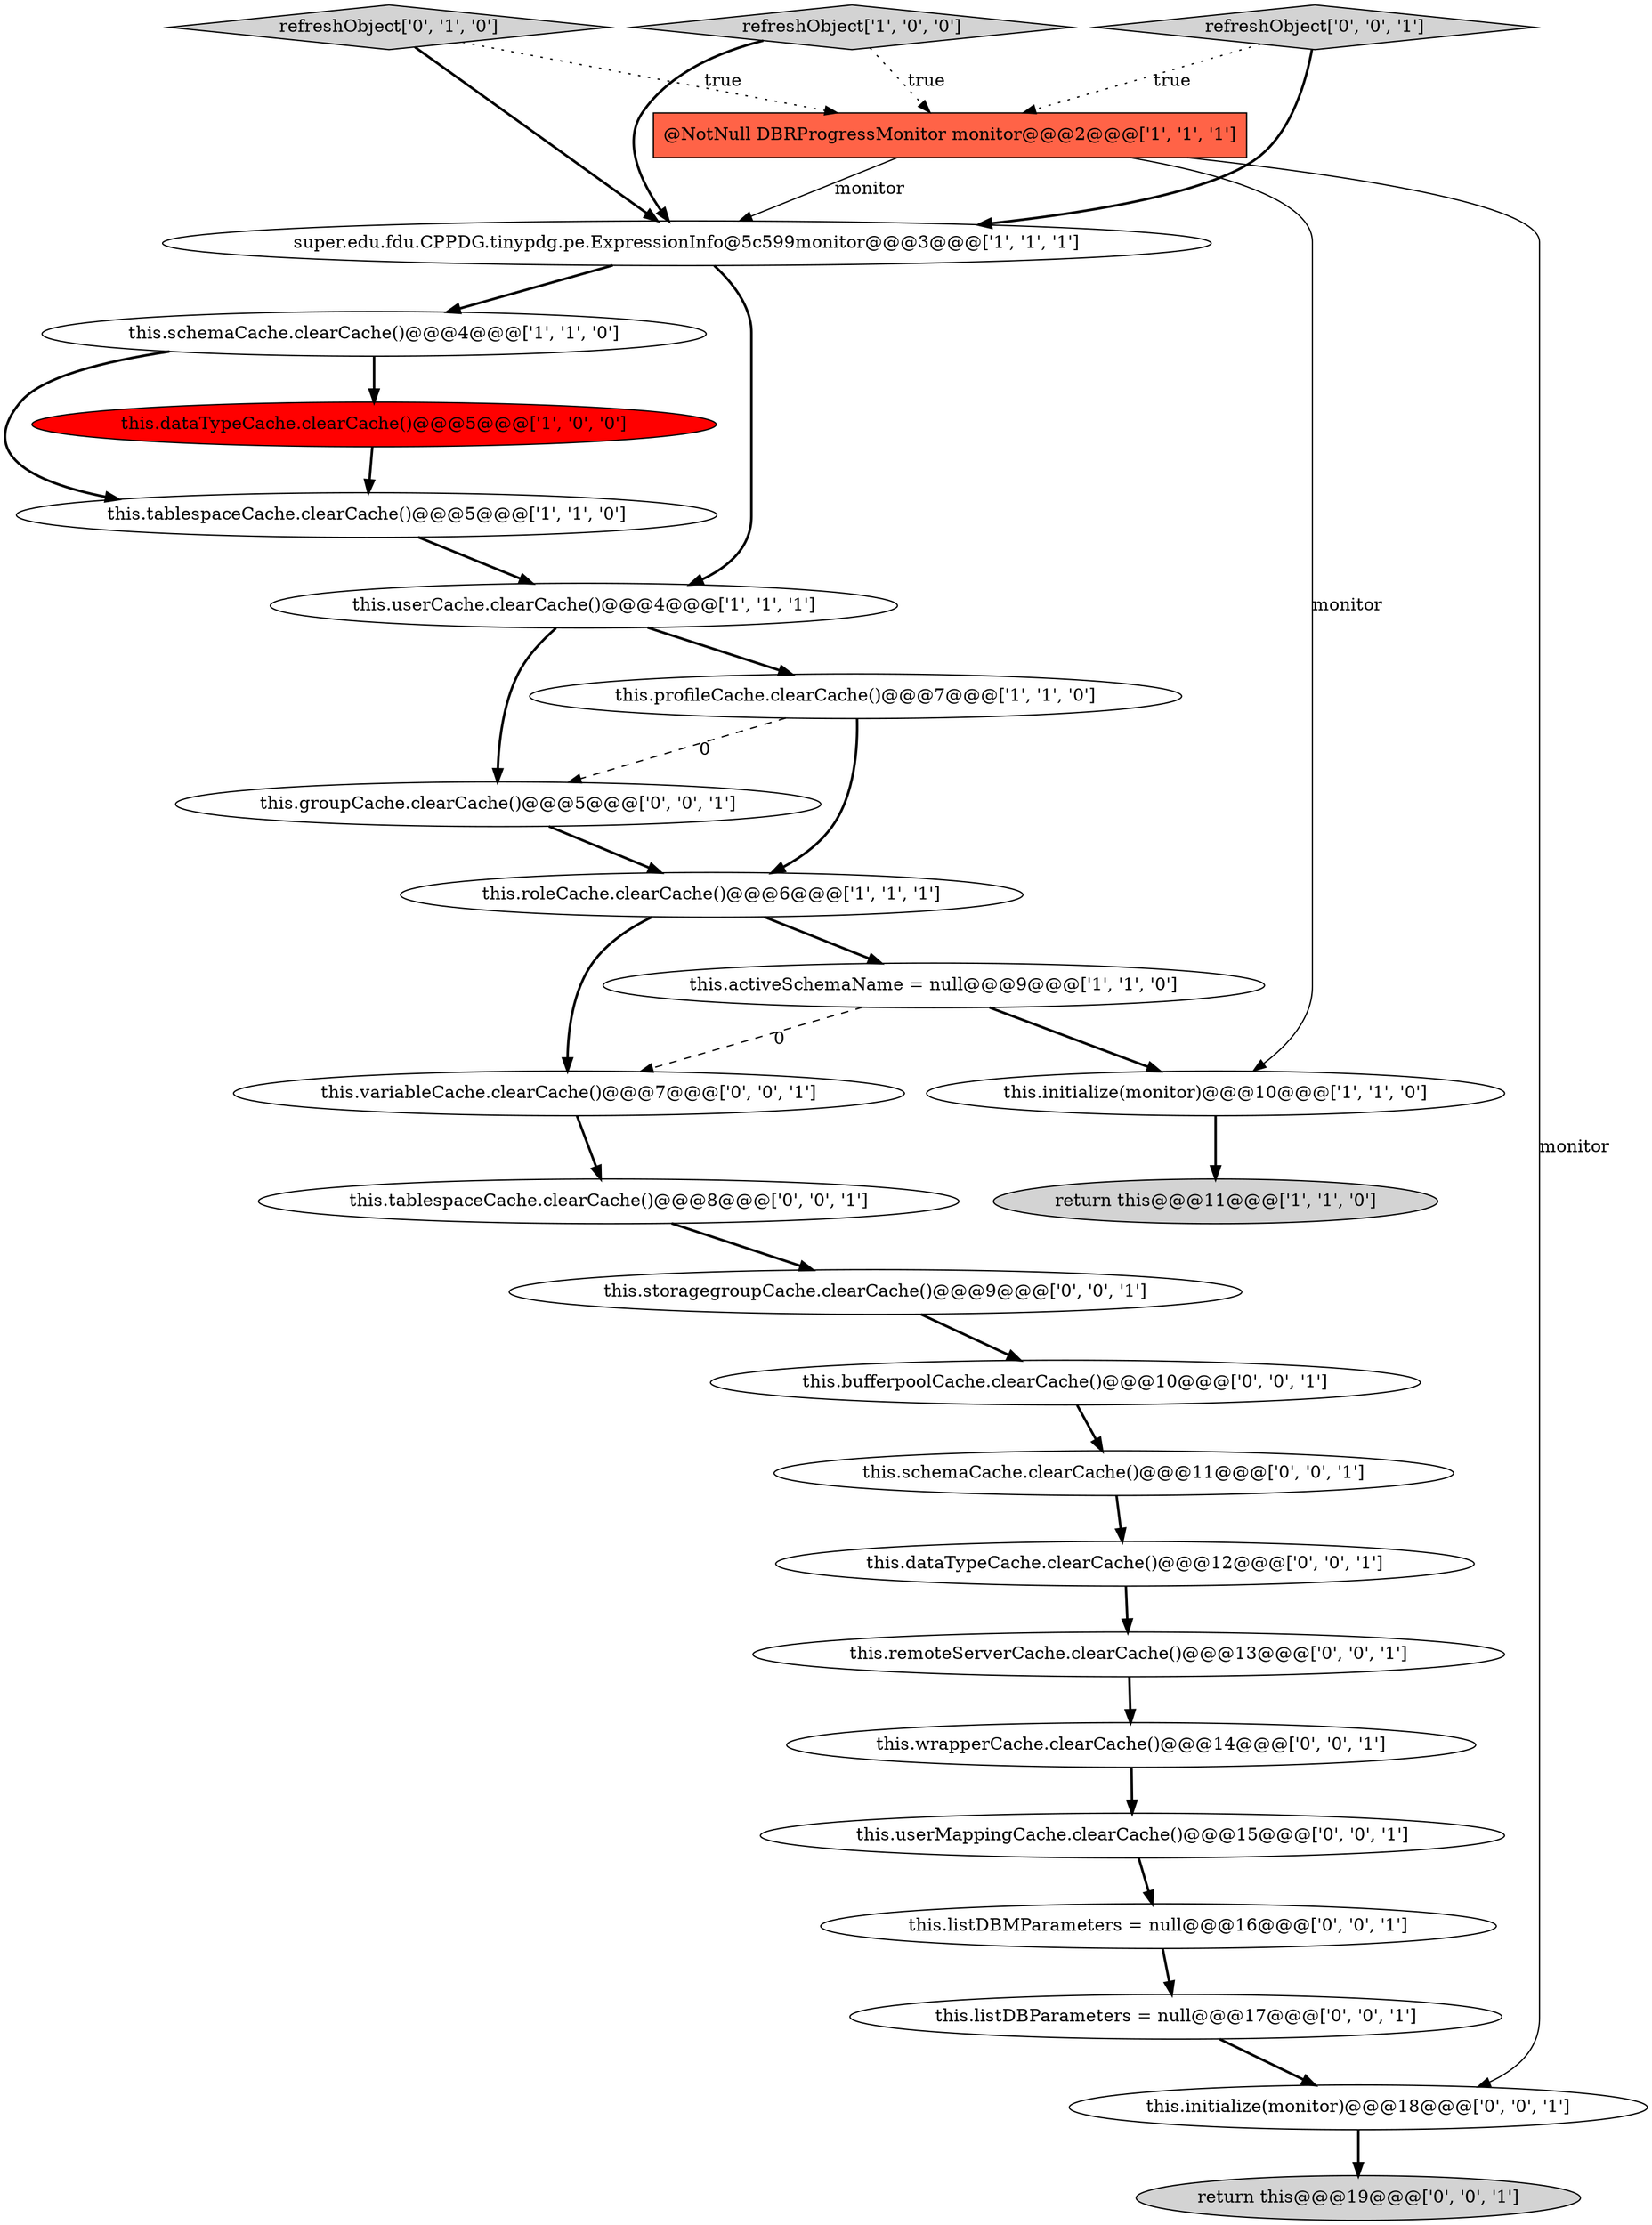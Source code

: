 digraph {
16 [style = filled, label = "this.initialize(monitor)@@@18@@@['0', '0', '1']", fillcolor = white, shape = ellipse image = "AAA0AAABBB3BBB"];
7 [style = filled, label = "this.roleCache.clearCache()@@@6@@@['1', '1', '1']", fillcolor = white, shape = ellipse image = "AAA0AAABBB1BBB"];
23 [style = filled, label = "this.wrapperCache.clearCache()@@@14@@@['0', '0', '1']", fillcolor = white, shape = ellipse image = "AAA0AAABBB3BBB"];
15 [style = filled, label = "this.userMappingCache.clearCache()@@@15@@@['0', '0', '1']", fillcolor = white, shape = ellipse image = "AAA0AAABBB3BBB"];
1 [style = filled, label = "@NotNull DBRProgressMonitor monitor@@@2@@@['1', '1', '1']", fillcolor = tomato, shape = box image = "AAA0AAABBB1BBB"];
27 [style = filled, label = "this.storagegroupCache.clearCache()@@@9@@@['0', '0', '1']", fillcolor = white, shape = ellipse image = "AAA0AAABBB3BBB"];
25 [style = filled, label = "this.remoteServerCache.clearCache()@@@13@@@['0', '0', '1']", fillcolor = white, shape = ellipse image = "AAA0AAABBB3BBB"];
21 [style = filled, label = "this.tablespaceCache.clearCache()@@@8@@@['0', '0', '1']", fillcolor = white, shape = ellipse image = "AAA0AAABBB3BBB"];
11 [style = filled, label = "this.initialize(monitor)@@@10@@@['1', '1', '0']", fillcolor = white, shape = ellipse image = "AAA0AAABBB1BBB"];
24 [style = filled, label = "this.schemaCache.clearCache()@@@11@@@['0', '0', '1']", fillcolor = white, shape = ellipse image = "AAA0AAABBB3BBB"];
13 [style = filled, label = "this.groupCache.clearCache()@@@5@@@['0', '0', '1']", fillcolor = white, shape = ellipse image = "AAA0AAABBB3BBB"];
4 [style = filled, label = "this.profileCache.clearCache()@@@7@@@['1', '1', '0']", fillcolor = white, shape = ellipse image = "AAA0AAABBB1BBB"];
18 [style = filled, label = "this.listDBMParameters = null@@@16@@@['0', '0', '1']", fillcolor = white, shape = ellipse image = "AAA0AAABBB3BBB"];
14 [style = filled, label = "this.variableCache.clearCache()@@@7@@@['0', '0', '1']", fillcolor = white, shape = ellipse image = "AAA0AAABBB3BBB"];
20 [style = filled, label = "this.dataTypeCache.clearCache()@@@12@@@['0', '0', '1']", fillcolor = white, shape = ellipse image = "AAA0AAABBB3BBB"];
26 [style = filled, label = "return this@@@19@@@['0', '0', '1']", fillcolor = lightgray, shape = ellipse image = "AAA0AAABBB3BBB"];
0 [style = filled, label = "super.edu.fdu.CPPDG.tinypdg.pe.ExpressionInfo@5c599monitor@@@3@@@['1', '1', '1']", fillcolor = white, shape = ellipse image = "AAA0AAABBB1BBB"];
9 [style = filled, label = "this.userCache.clearCache()@@@4@@@['1', '1', '1']", fillcolor = white, shape = ellipse image = "AAA0AAABBB1BBB"];
8 [style = filled, label = "return this@@@11@@@['1', '1', '0']", fillcolor = lightgray, shape = ellipse image = "AAA0AAABBB1BBB"];
12 [style = filled, label = "refreshObject['0', '1', '0']", fillcolor = lightgray, shape = diamond image = "AAA0AAABBB2BBB"];
22 [style = filled, label = "this.listDBParameters = null@@@17@@@['0', '0', '1']", fillcolor = white, shape = ellipse image = "AAA0AAABBB3BBB"];
2 [style = filled, label = "this.schemaCache.clearCache()@@@4@@@['1', '1', '0']", fillcolor = white, shape = ellipse image = "AAA0AAABBB1BBB"];
3 [style = filled, label = "this.tablespaceCache.clearCache()@@@5@@@['1', '1', '0']", fillcolor = white, shape = ellipse image = "AAA0AAABBB1BBB"];
17 [style = filled, label = "this.bufferpoolCache.clearCache()@@@10@@@['0', '0', '1']", fillcolor = white, shape = ellipse image = "AAA0AAABBB3BBB"];
10 [style = filled, label = "this.dataTypeCache.clearCache()@@@5@@@['1', '0', '0']", fillcolor = red, shape = ellipse image = "AAA1AAABBB1BBB"];
6 [style = filled, label = "refreshObject['1', '0', '0']", fillcolor = lightgray, shape = diamond image = "AAA0AAABBB1BBB"];
19 [style = filled, label = "refreshObject['0', '0', '1']", fillcolor = lightgray, shape = diamond image = "AAA0AAABBB3BBB"];
5 [style = filled, label = "this.activeSchemaName = null@@@9@@@['1', '1', '0']", fillcolor = white, shape = ellipse image = "AAA0AAABBB1BBB"];
19->1 [style = dotted, label="true"];
1->16 [style = solid, label="monitor"];
0->9 [style = bold, label=""];
5->14 [style = dashed, label="0"];
21->27 [style = bold, label=""];
22->16 [style = bold, label=""];
25->23 [style = bold, label=""];
1->0 [style = solid, label="monitor"];
9->4 [style = bold, label=""];
2->3 [style = bold, label=""];
0->2 [style = bold, label=""];
23->15 [style = bold, label=""];
16->26 [style = bold, label=""];
6->1 [style = dotted, label="true"];
12->1 [style = dotted, label="true"];
10->3 [style = bold, label=""];
6->0 [style = bold, label=""];
2->10 [style = bold, label=""];
12->0 [style = bold, label=""];
20->25 [style = bold, label=""];
15->18 [style = bold, label=""];
4->7 [style = bold, label=""];
1->11 [style = solid, label="monitor"];
19->0 [style = bold, label=""];
7->14 [style = bold, label=""];
24->20 [style = bold, label=""];
3->9 [style = bold, label=""];
7->5 [style = bold, label=""];
17->24 [style = bold, label=""];
18->22 [style = bold, label=""];
13->7 [style = bold, label=""];
27->17 [style = bold, label=""];
11->8 [style = bold, label=""];
5->11 [style = bold, label=""];
4->13 [style = dashed, label="0"];
14->21 [style = bold, label=""];
9->13 [style = bold, label=""];
}
